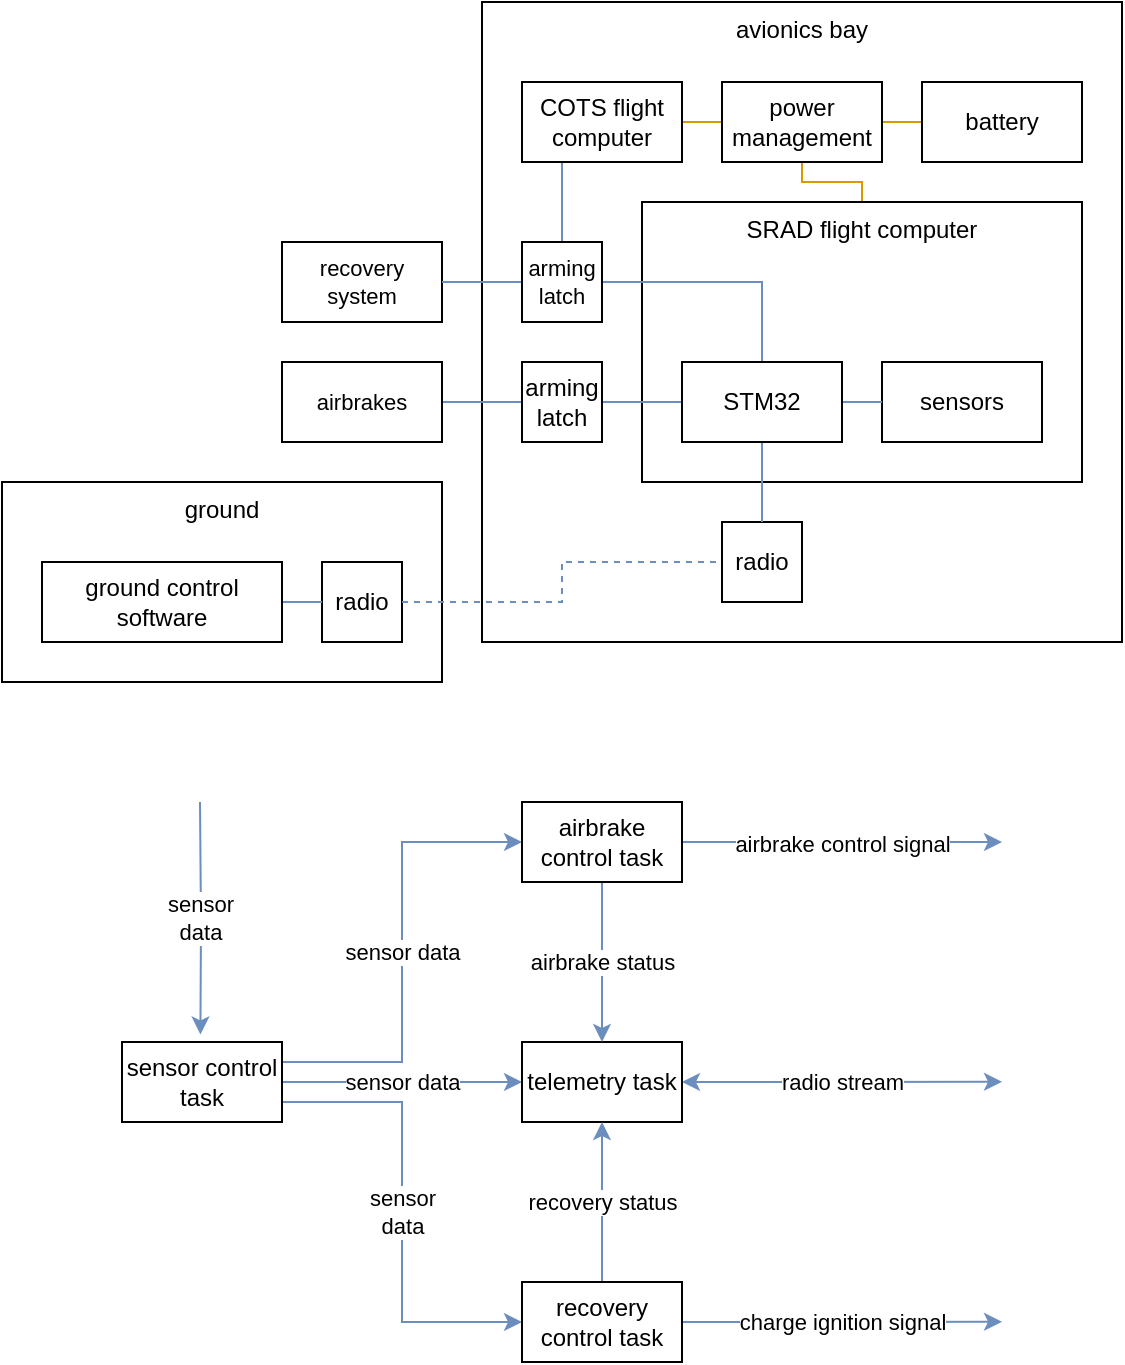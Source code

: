 <mxfile version="21.6.1" type="device">
  <diagram name="Page-1" id="PZ94eVImYM9hGkKvxH6m">
    <mxGraphModel dx="1434" dy="838" grid="1" gridSize="10" guides="1" tooltips="1" connect="1" arrows="1" fold="1" page="1" pageScale="1" pageWidth="850" pageHeight="1100" math="0" shadow="0">
      <root>
        <mxCell id="0" />
        <mxCell id="1" parent="0" />
        <mxCell id="uw15x2P6NhqXK07P8M4O-6" value="ground" style="rounded=0;whiteSpace=wrap;html=1;verticalAlign=top;" parent="1" vertex="1">
          <mxGeometry x="145" y="280" width="220" height="100" as="geometry" />
        </mxCell>
        <mxCell id="uw15x2P6NhqXK07P8M4O-4" value="radio" style="rounded=0;whiteSpace=wrap;html=1;" parent="1" vertex="1">
          <mxGeometry x="305" y="320" width="40" height="40" as="geometry" />
        </mxCell>
        <mxCell id="uw15x2P6NhqXK07P8M4O-16" style="edgeStyle=orthogonalEdgeStyle;rounded=0;orthogonalLoop=1;jettySize=auto;html=1;exitX=1;exitY=0.5;exitDx=0;exitDy=0;entryX=0;entryY=0.5;entryDx=0;entryDy=0;endArrow=none;endFill=0;fillColor=#dae8fc;strokeColor=#6c8ebf;" parent="1" source="uw15x2P6NhqXK07P8M4O-5" target="uw15x2P6NhqXK07P8M4O-4" edge="1">
          <mxGeometry relative="1" as="geometry" />
        </mxCell>
        <mxCell id="uw15x2P6NhqXK07P8M4O-5" value="ground control software" style="rounded=0;whiteSpace=wrap;html=1;" parent="1" vertex="1">
          <mxGeometry x="165" y="320" width="120" height="40" as="geometry" />
        </mxCell>
        <mxCell id="uw15x2P6NhqXK07P8M4O-7" value="avionics bay" style="rounded=0;whiteSpace=wrap;html=1;verticalAlign=top;" parent="1" vertex="1">
          <mxGeometry x="385" y="40" width="320" height="320" as="geometry" />
        </mxCell>
        <mxCell id="uw15x2P6NhqXK07P8M4O-27" style="edgeStyle=orthogonalEdgeStyle;shape=connector;rounded=0;orthogonalLoop=1;jettySize=auto;html=1;exitX=0;exitY=0.5;exitDx=0;exitDy=0;entryX=1;entryY=0.5;entryDx=0;entryDy=0;labelBackgroundColor=default;strokeColor=#d79b00;fontFamily=Helvetica;fontSize=11;fontColor=default;endArrow=none;endFill=0;fillColor=#ffe6cc;" parent="1" source="uw15x2P6NhqXK07P8M4O-8" target="uw15x2P6NhqXK07P8M4O-9" edge="1">
          <mxGeometry relative="1" as="geometry" />
        </mxCell>
        <mxCell id="uw15x2P6NhqXK07P8M4O-8" value="battery" style="rounded=0;whiteSpace=wrap;html=1;" parent="1" vertex="1">
          <mxGeometry x="605" y="80" width="80" height="40" as="geometry" />
        </mxCell>
        <mxCell id="uw15x2P6NhqXK07P8M4O-28" style="edgeStyle=orthogonalEdgeStyle;shape=connector;rounded=0;orthogonalLoop=1;jettySize=auto;html=1;exitX=0;exitY=0.5;exitDx=0;exitDy=0;entryX=1;entryY=0.5;entryDx=0;entryDy=0;labelBackgroundColor=default;strokeColor=#d79b00;fontFamily=Helvetica;fontSize=11;fontColor=default;endArrow=none;endFill=0;fillColor=#ffe6cc;" parent="1" source="uw15x2P6NhqXK07P8M4O-9" target="uw15x2P6NhqXK07P8M4O-2" edge="1">
          <mxGeometry relative="1" as="geometry" />
        </mxCell>
        <mxCell id="uw15x2P6NhqXK07P8M4O-29" style="edgeStyle=orthogonalEdgeStyle;shape=connector;rounded=0;orthogonalLoop=1;jettySize=auto;html=1;exitX=0.5;exitY=1;exitDx=0;exitDy=0;entryX=0.5;entryY=0;entryDx=0;entryDy=0;labelBackgroundColor=default;strokeColor=#d79b00;fontFamily=Helvetica;fontSize=11;fontColor=default;endArrow=none;endFill=0;fillColor=#ffe6cc;" parent="1" source="uw15x2P6NhqXK07P8M4O-9" target="uw15x2P6NhqXK07P8M4O-1" edge="1">
          <mxGeometry relative="1" as="geometry">
            <Array as="points">
              <mxPoint x="545" y="130" />
              <mxPoint x="575" y="130" />
            </Array>
          </mxGeometry>
        </mxCell>
        <mxCell id="uw15x2P6NhqXK07P8M4O-9" value="power management" style="rounded=0;whiteSpace=wrap;html=1;" parent="1" vertex="1">
          <mxGeometry x="505" y="80" width="80" height="40" as="geometry" />
        </mxCell>
        <mxCell id="uw15x2P6NhqXK07P8M4O-1" value="SRAD flight computer" style="rounded=0;whiteSpace=wrap;html=1;verticalAlign=top;" parent="1" vertex="1">
          <mxGeometry x="465" y="140" width="220" height="140" as="geometry" />
        </mxCell>
        <mxCell id="uw15x2P6NhqXK07P8M4O-30" style="edgeStyle=orthogonalEdgeStyle;shape=connector;rounded=0;orthogonalLoop=1;jettySize=auto;html=1;exitX=0.25;exitY=1;exitDx=0;exitDy=0;entryX=0.5;entryY=0;entryDx=0;entryDy=0;labelBackgroundColor=default;strokeColor=#6c8ebf;fontFamily=Helvetica;fontSize=11;fontColor=default;endArrow=none;endFill=0;fillColor=#dae8fc;" parent="1" source="uw15x2P6NhqXK07P8M4O-2" target="uw15x2P6NhqXK07P8M4O-31" edge="1">
          <mxGeometry relative="1" as="geometry" />
        </mxCell>
        <mxCell id="uw15x2P6NhqXK07P8M4O-2" value="COTS flight computer" style="rounded=0;whiteSpace=wrap;html=1;" parent="1" vertex="1">
          <mxGeometry x="405" y="80" width="80" height="40" as="geometry" />
        </mxCell>
        <mxCell id="uw15x2P6NhqXK07P8M4O-3" value="radio" style="rounded=0;whiteSpace=wrap;html=1;" parent="1" vertex="1">
          <mxGeometry x="505" y="300" width="40" height="40" as="geometry" />
        </mxCell>
        <mxCell id="uw15x2P6NhqXK07P8M4O-12" value="sensors" style="rounded=0;whiteSpace=wrap;html=1;" parent="1" vertex="1">
          <mxGeometry x="585" y="220" width="80" height="40" as="geometry" />
        </mxCell>
        <mxCell id="uw15x2P6NhqXK07P8M4O-17" style="edgeStyle=orthogonalEdgeStyle;shape=connector;rounded=0;orthogonalLoop=1;jettySize=auto;html=1;exitX=1;exitY=0.5;exitDx=0;exitDy=0;entryX=0;entryY=0.5;entryDx=0;entryDy=0;labelBackgroundColor=default;strokeColor=#6c8ebf;fontFamily=Helvetica;fontSize=11;fontColor=default;endArrow=none;endFill=0;fillColor=#dae8fc;" parent="1" source="uw15x2P6NhqXK07P8M4O-13" target="uw15x2P6NhqXK07P8M4O-12" edge="1">
          <mxGeometry relative="1" as="geometry" />
        </mxCell>
        <mxCell id="uw15x2P6NhqXK07P8M4O-24" style="edgeStyle=orthogonalEdgeStyle;shape=connector;rounded=0;orthogonalLoop=1;jettySize=auto;html=1;exitX=0.5;exitY=0;exitDx=0;exitDy=0;entryX=1;entryY=0.5;entryDx=0;entryDy=0;labelBackgroundColor=default;strokeColor=#6c8ebf;fontFamily=Helvetica;fontSize=11;fontColor=default;endArrow=none;endFill=0;fillColor=#dae8fc;" parent="1" source="uw15x2P6NhqXK07P8M4O-13" target="uw15x2P6NhqXK07P8M4O-31" edge="1">
          <mxGeometry relative="1" as="geometry">
            <mxPoint x="425" y="200" as="targetPoint" />
          </mxGeometry>
        </mxCell>
        <mxCell id="krP1NE7VwcoLNovxsLvm-3" style="edgeStyle=orthogonalEdgeStyle;rounded=0;orthogonalLoop=1;jettySize=auto;html=1;exitX=0.5;exitY=1;exitDx=0;exitDy=0;entryX=0.5;entryY=0;entryDx=0;entryDy=0;fillColor=#dae8fc;strokeColor=#6c8ebf;endArrow=none;endFill=0;" parent="1" source="uw15x2P6NhqXK07P8M4O-13" target="uw15x2P6NhqXK07P8M4O-3" edge="1">
          <mxGeometry relative="1" as="geometry" />
        </mxCell>
        <mxCell id="krP1NE7VwcoLNovxsLvm-6" style="edgeStyle=orthogonalEdgeStyle;rounded=0;orthogonalLoop=1;jettySize=auto;html=1;exitX=0;exitY=0.5;exitDx=0;exitDy=0;entryX=1;entryY=0.5;entryDx=0;entryDy=0;fillColor=#dae8fc;strokeColor=#6c8ebf;endArrow=none;endFill=0;" parent="1" source="uw15x2P6NhqXK07P8M4O-13" target="krP1NE7VwcoLNovxsLvm-4" edge="1">
          <mxGeometry relative="1" as="geometry" />
        </mxCell>
        <mxCell id="uw15x2P6NhqXK07P8M4O-13" value="STM32" style="rounded=0;whiteSpace=wrap;html=1;" parent="1" vertex="1">
          <mxGeometry x="485" y="220" width="80" height="40" as="geometry" />
        </mxCell>
        <mxCell id="uw15x2P6NhqXK07P8M4O-15" style="edgeStyle=orthogonalEdgeStyle;rounded=0;orthogonalLoop=1;jettySize=auto;html=1;exitX=1;exitY=0.5;exitDx=0;exitDy=0;entryX=0;entryY=0.5;entryDx=0;entryDy=0;endArrow=none;endFill=0;dashed=1;fillColor=#dae8fc;strokeColor=#6c8ebf;" parent="1" source="uw15x2P6NhqXK07P8M4O-4" target="uw15x2P6NhqXK07P8M4O-3" edge="1">
          <mxGeometry relative="1" as="geometry" />
        </mxCell>
        <mxCell id="krP1NE7VwcoLNovxsLvm-5" style="edgeStyle=orthogonalEdgeStyle;rounded=0;orthogonalLoop=1;jettySize=auto;html=1;exitX=1;exitY=0.5;exitDx=0;exitDy=0;entryX=0;entryY=0.5;entryDx=0;entryDy=0;fillColor=#dae8fc;strokeColor=#6c8ebf;endArrow=none;endFill=0;" parent="1" source="uw15x2P6NhqXK07P8M4O-21" target="krP1NE7VwcoLNovxsLvm-4" edge="1">
          <mxGeometry relative="1" as="geometry" />
        </mxCell>
        <mxCell id="uw15x2P6NhqXK07P8M4O-21" value="airbrakes" style="rounded=0;whiteSpace=wrap;html=1;fontFamily=Helvetica;fontSize=11;fontColor=default;" parent="1" vertex="1">
          <mxGeometry x="285" y="220" width="80" height="40" as="geometry" />
        </mxCell>
        <mxCell id="uw15x2P6NhqXK07P8M4O-23" value="recovery system" style="rounded=0;whiteSpace=wrap;html=1;fontFamily=Helvetica;fontSize=11;fontColor=default;" parent="1" vertex="1">
          <mxGeometry x="285" y="160" width="80" height="40" as="geometry" />
        </mxCell>
        <mxCell id="uw15x2P6NhqXK07P8M4O-32" style="edgeStyle=orthogonalEdgeStyle;shape=connector;rounded=0;orthogonalLoop=1;jettySize=auto;html=1;exitX=0;exitY=0.5;exitDx=0;exitDy=0;entryX=1;entryY=0.5;entryDx=0;entryDy=0;labelBackgroundColor=default;strokeColor=#6c8ebf;fontFamily=Helvetica;fontSize=11;fontColor=default;endArrow=none;endFill=0;fillColor=#dae8fc;" parent="1" source="uw15x2P6NhqXK07P8M4O-31" target="uw15x2P6NhqXK07P8M4O-23" edge="1">
          <mxGeometry relative="1" as="geometry" />
        </mxCell>
        <mxCell id="uw15x2P6NhqXK07P8M4O-31" value="arming latch" style="rounded=0;whiteSpace=wrap;html=1;fontFamily=Helvetica;fontSize=11;fontColor=default;" parent="1" vertex="1">
          <mxGeometry x="405" y="160" width="40" height="40" as="geometry" />
        </mxCell>
        <mxCell id="krP1NE7VwcoLNovxsLvm-4" value="arming latch" style="rounded=0;whiteSpace=wrap;html=1;" parent="1" vertex="1">
          <mxGeometry x="405" y="220" width="40" height="40" as="geometry" />
        </mxCell>
        <mxCell id="krP1NE7VwcoLNovxsLvm-37" value="sensor data" style="edgeStyle=orthogonalEdgeStyle;rounded=0;orthogonalLoop=1;jettySize=auto;html=1;exitX=1;exitY=0.25;exitDx=0;exitDy=0;entryX=0;entryY=0.5;entryDx=0;entryDy=0;fillColor=#dae8fc;strokeColor=#6c8ebf;" parent="1" source="krP1NE7VwcoLNovxsLvm-7" target="krP1NE7VwcoLNovxsLvm-9" edge="1">
          <mxGeometry relative="1" as="geometry" />
        </mxCell>
        <mxCell id="krP1NE7VwcoLNovxsLvm-40" value="sensor&lt;br&gt;data" style="edgeStyle=orthogonalEdgeStyle;rounded=0;orthogonalLoop=1;jettySize=auto;html=1;exitX=1;exitY=0.75;exitDx=0;exitDy=0;entryX=0;entryY=0.5;entryDx=0;entryDy=0;fillColor=#dae8fc;strokeColor=#6c8ebf;" parent="1" source="krP1NE7VwcoLNovxsLvm-7" target="krP1NE7VwcoLNovxsLvm-10" edge="1">
          <mxGeometry relative="1" as="geometry" />
        </mxCell>
        <mxCell id="krP1NE7VwcoLNovxsLvm-41" value="sensor data" style="edgeStyle=orthogonalEdgeStyle;rounded=0;orthogonalLoop=1;jettySize=auto;html=1;exitX=1;exitY=0.5;exitDx=0;exitDy=0;entryX=0;entryY=0.5;entryDx=0;entryDy=0;fillColor=#dae8fc;strokeColor=#6c8ebf;" parent="1" source="krP1NE7VwcoLNovxsLvm-7" target="krP1NE7VwcoLNovxsLvm-8" edge="1">
          <mxGeometry relative="1" as="geometry" />
        </mxCell>
        <mxCell id="krP1NE7VwcoLNovxsLvm-49" value="sensor&lt;br&gt;data" style="edgeStyle=orthogonalEdgeStyle;rounded=0;orthogonalLoop=1;jettySize=auto;html=1;entryX=0.49;entryY=-0.094;entryDx=0;entryDy=0;entryPerimeter=0;fillColor=#dae8fc;strokeColor=#6c8ebf;" parent="1" target="krP1NE7VwcoLNovxsLvm-7" edge="1">
          <mxGeometry relative="1" as="geometry">
            <mxPoint x="244.818" y="480.0" as="targetPoint" />
            <mxPoint x="244" y="440" as="sourcePoint" />
          </mxGeometry>
        </mxCell>
        <mxCell id="krP1NE7VwcoLNovxsLvm-7" value="sensor control task" style="rounded=0;whiteSpace=wrap;html=1;" parent="1" vertex="1">
          <mxGeometry x="205" y="560" width="80" height="40" as="geometry" />
        </mxCell>
        <mxCell id="krP1NE7VwcoLNovxsLvm-48" value="radio stream" style="edgeStyle=orthogonalEdgeStyle;rounded=0;orthogonalLoop=1;jettySize=auto;html=1;exitX=1;exitY=0.5;exitDx=0;exitDy=0;startArrow=classic;startFill=1;fillColor=#dae8fc;strokeColor=#6c8ebf;" parent="1" source="krP1NE7VwcoLNovxsLvm-8" edge="1">
          <mxGeometry relative="1" as="geometry">
            <mxPoint x="645" y="579.879" as="targetPoint" />
          </mxGeometry>
        </mxCell>
        <mxCell id="krP1NE7VwcoLNovxsLvm-8" value="telemetry task" style="rounded=0;whiteSpace=wrap;html=1;" parent="1" vertex="1">
          <mxGeometry x="405" y="560" width="80" height="40" as="geometry" />
        </mxCell>
        <mxCell id="krP1NE7VwcoLNovxsLvm-44" value="airbrake status" style="edgeStyle=orthogonalEdgeStyle;rounded=0;orthogonalLoop=1;jettySize=auto;html=1;exitX=0.5;exitY=1;exitDx=0;exitDy=0;entryX=0.5;entryY=0;entryDx=0;entryDy=0;fillColor=#dae8fc;strokeColor=#6c8ebf;" parent="1" source="krP1NE7VwcoLNovxsLvm-9" target="krP1NE7VwcoLNovxsLvm-8" edge="1">
          <mxGeometry relative="1" as="geometry" />
        </mxCell>
        <mxCell id="krP1NE7VwcoLNovxsLvm-46" value="airbrake control signal" style="edgeStyle=orthogonalEdgeStyle;rounded=0;orthogonalLoop=1;jettySize=auto;html=1;exitX=1;exitY=0.5;exitDx=0;exitDy=0;fillColor=#dae8fc;strokeColor=#6c8ebf;" parent="1" source="krP1NE7VwcoLNovxsLvm-9" edge="1">
          <mxGeometry relative="1" as="geometry">
            <mxPoint x="645" y="460" as="targetPoint" />
          </mxGeometry>
        </mxCell>
        <mxCell id="krP1NE7VwcoLNovxsLvm-9" value="airbrake control task" style="rounded=0;whiteSpace=wrap;html=1;" parent="1" vertex="1">
          <mxGeometry x="405" y="440" width="80" height="40" as="geometry" />
        </mxCell>
        <mxCell id="krP1NE7VwcoLNovxsLvm-45" value="recovery status" style="edgeStyle=orthogonalEdgeStyle;rounded=0;orthogonalLoop=1;jettySize=auto;html=1;exitX=0.5;exitY=0;exitDx=0;exitDy=0;entryX=0.5;entryY=1;entryDx=0;entryDy=0;fillColor=#dae8fc;strokeColor=#6c8ebf;" parent="1" source="krP1NE7VwcoLNovxsLvm-10" target="krP1NE7VwcoLNovxsLvm-8" edge="1">
          <mxGeometry relative="1" as="geometry" />
        </mxCell>
        <mxCell id="krP1NE7VwcoLNovxsLvm-47" value="charge ignition signal" style="edgeStyle=orthogonalEdgeStyle;rounded=0;orthogonalLoop=1;jettySize=auto;html=1;exitX=1;exitY=0.5;exitDx=0;exitDy=0;fillColor=#dae8fc;strokeColor=#6c8ebf;" parent="1" source="krP1NE7VwcoLNovxsLvm-10" edge="1">
          <mxGeometry relative="1" as="geometry">
            <mxPoint x="645" y="699.879" as="targetPoint" />
          </mxGeometry>
        </mxCell>
        <mxCell id="krP1NE7VwcoLNovxsLvm-10" value="recovery control task" style="rounded=0;whiteSpace=wrap;html=1;" parent="1" vertex="1">
          <mxGeometry x="405" y="680" width="80" height="40" as="geometry" />
        </mxCell>
      </root>
    </mxGraphModel>
  </diagram>
</mxfile>
